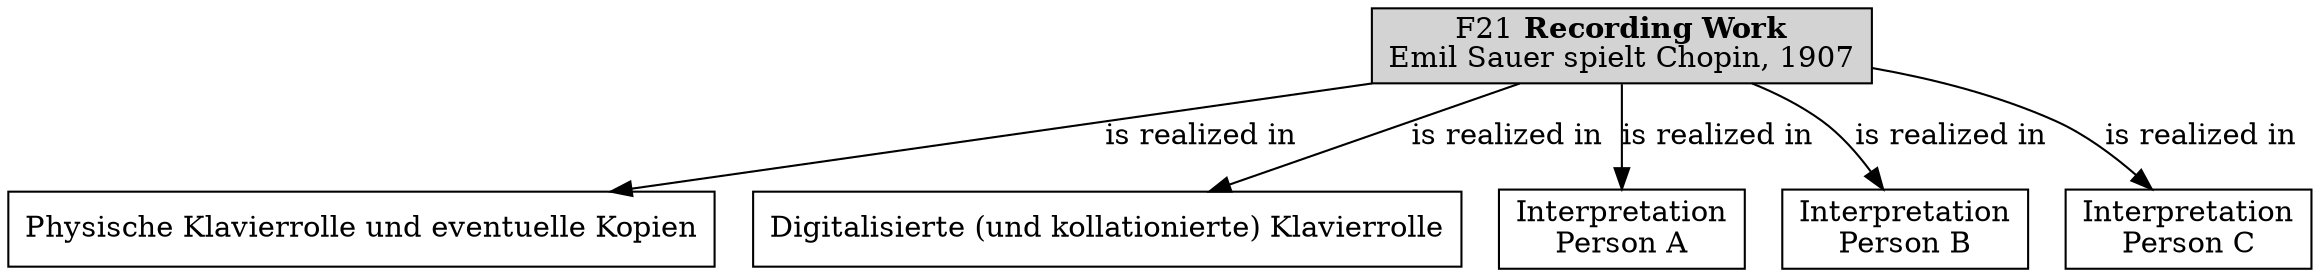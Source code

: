 digraph G {
    node [shape="box"]

    PerformanceWork[label=<F21 <B>Recording Work</B><BR/>Emil Sauer spielt Chopin, 1907> style=filled]

    Expression1[label=<Physische Klavierrolle und eventuelle Kopien>]
    Expression2[label=<Digitalisierte (und kollationierte) Klavierrolle>]
    Expression3[label=<Interpretation<BR/>Person A>]
    Expression4[label=<Interpretation<BR/>Person B>]
    Expression5[label=<Interpretation<BR/>Person C>]

    PerformanceWork -> Expression1, Expression2, Expression3, Expression4, Expression5[label="is realized in"]
}
